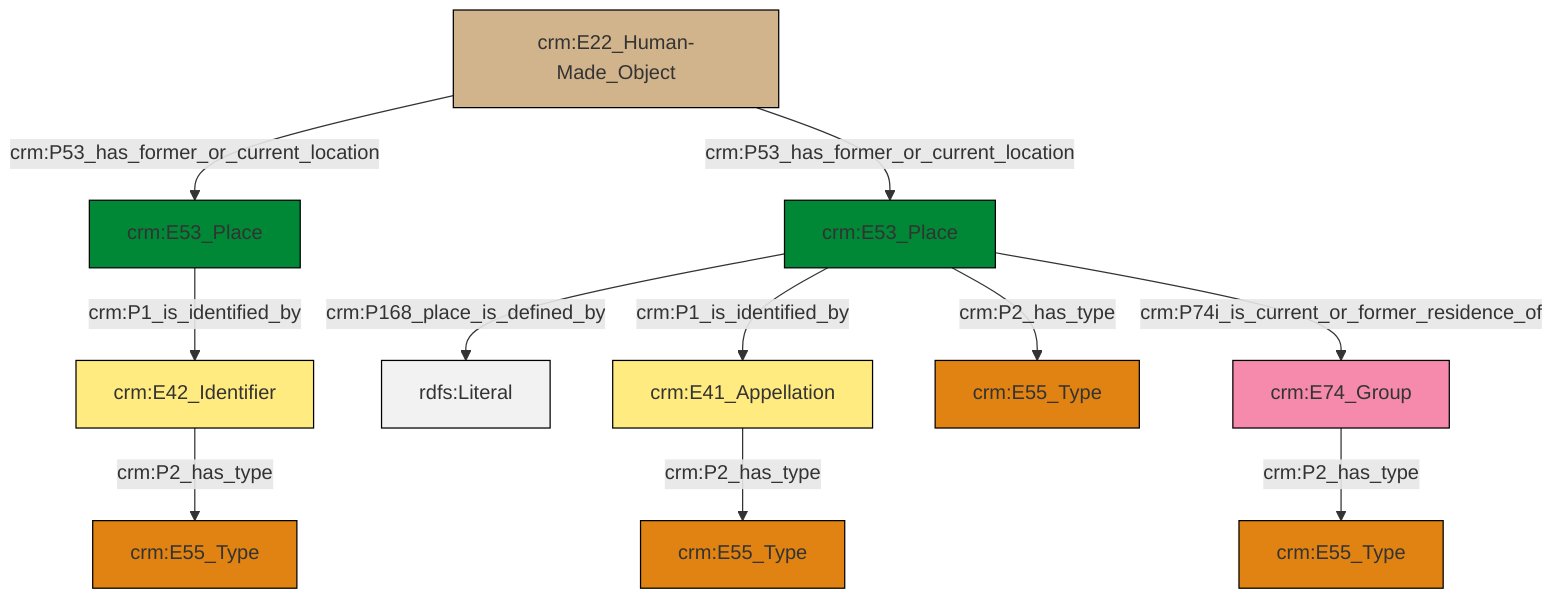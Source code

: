 graph TD
classDef Literal fill:#f2f2f2,stroke:#000000;
classDef CRM_Entity fill:#FFFFFF,stroke:#000000;
classDef Temporal_Entity fill:#00C9E6, stroke:#000000;
classDef Type fill:#E18312, stroke:#000000;
classDef Time-Span fill:#2C9C91, stroke:#000000;
classDef Appellation fill:#FFEB7F, stroke:#000000;
classDef Place fill:#008836, stroke:#000000;
classDef Persistent_Item fill:#B266B2, stroke:#000000;
classDef Conceptual_Object fill:#FFD700, stroke:#000000;
classDef Physical_Thing fill:#D2B48C, stroke:#000000;
classDef Actor fill:#f58aad, stroke:#000000;
classDef PC_Classes fill:#4ce600, stroke:#000000;
classDef Multi fill:#cccccc,stroke:#000000;

0["crm:E53_Place"]:::Place -->|crm:P168_place_is_defined_by| 1[rdfs:Literal]:::Literal
2["crm:E42_Identifier"]:::Appellation -->|crm:P2_has_type| 3["crm:E55_Type"]:::Type
12["crm:E22_Human-Made_Object"]:::Physical_Thing -->|crm:P53_has_former_or_current_location| 4["crm:E53_Place"]:::Place
13["crm:E41_Appellation"]:::Appellation -->|crm:P2_has_type| 6["crm:E55_Type"]:::Type
0["crm:E53_Place"]:::Place -->|crm:P1_is_identified_by| 13["crm:E41_Appellation"]:::Appellation
12["crm:E22_Human-Made_Object"]:::Physical_Thing -->|crm:P53_has_former_or_current_location| 0["crm:E53_Place"]:::Place
4["crm:E53_Place"]:::Place -->|crm:P1_is_identified_by| 2["crm:E42_Identifier"]:::Appellation
0["crm:E53_Place"]:::Place -->|crm:P2_has_type| 15["crm:E55_Type"]:::Type
0["crm:E53_Place"]:::Place -->|crm:P74i_is_current_or_former_residence_of| 17["crm:E74_Group"]:::Actor
17["crm:E74_Group"]:::Actor -->|crm:P2_has_type| 8["crm:E55_Type"]:::Type